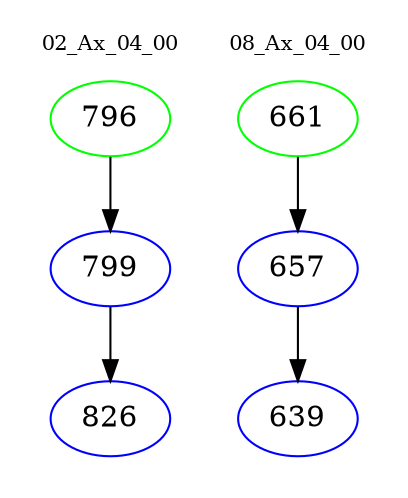 digraph{
subgraph cluster_0 {
color = white
label = "02_Ax_04_00";
fontsize=10;
T0_796 [label="796", color="green"]
T0_796 -> T0_799 [color="black"]
T0_799 [label="799", color="blue"]
T0_799 -> T0_826 [color="black"]
T0_826 [label="826", color="blue"]
}
subgraph cluster_1 {
color = white
label = "08_Ax_04_00";
fontsize=10;
T1_661 [label="661", color="green"]
T1_661 -> T1_657 [color="black"]
T1_657 [label="657", color="blue"]
T1_657 -> T1_639 [color="black"]
T1_639 [label="639", color="blue"]
}
}
